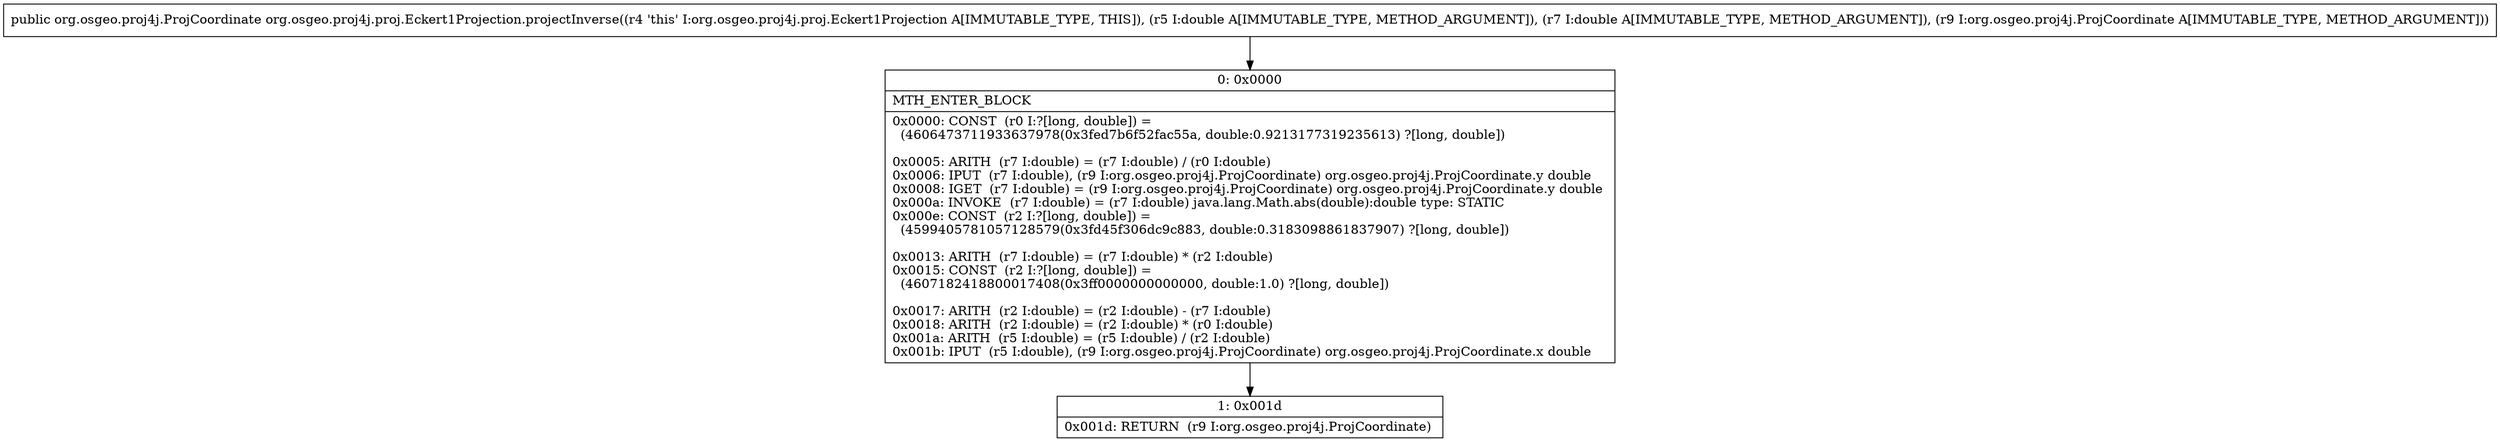 digraph "CFG fororg.osgeo.proj4j.proj.Eckert1Projection.projectInverse(DDLorg\/osgeo\/proj4j\/ProjCoordinate;)Lorg\/osgeo\/proj4j\/ProjCoordinate;" {
Node_0 [shape=record,label="{0\:\ 0x0000|MTH_ENTER_BLOCK\l|0x0000: CONST  (r0 I:?[long, double]) = \l  (4606473711933637978(0x3fed7b6f52fac55a, double:0.9213177319235613) ?[long, double])\l \l0x0005: ARITH  (r7 I:double) = (r7 I:double) \/ (r0 I:double) \l0x0006: IPUT  (r7 I:double), (r9 I:org.osgeo.proj4j.ProjCoordinate) org.osgeo.proj4j.ProjCoordinate.y double \l0x0008: IGET  (r7 I:double) = (r9 I:org.osgeo.proj4j.ProjCoordinate) org.osgeo.proj4j.ProjCoordinate.y double \l0x000a: INVOKE  (r7 I:double) = (r7 I:double) java.lang.Math.abs(double):double type: STATIC \l0x000e: CONST  (r2 I:?[long, double]) = \l  (4599405781057128579(0x3fd45f306dc9c883, double:0.3183098861837907) ?[long, double])\l \l0x0013: ARITH  (r7 I:double) = (r7 I:double) * (r2 I:double) \l0x0015: CONST  (r2 I:?[long, double]) = \l  (4607182418800017408(0x3ff0000000000000, double:1.0) ?[long, double])\l \l0x0017: ARITH  (r2 I:double) = (r2 I:double) \- (r7 I:double) \l0x0018: ARITH  (r2 I:double) = (r2 I:double) * (r0 I:double) \l0x001a: ARITH  (r5 I:double) = (r5 I:double) \/ (r2 I:double) \l0x001b: IPUT  (r5 I:double), (r9 I:org.osgeo.proj4j.ProjCoordinate) org.osgeo.proj4j.ProjCoordinate.x double \l}"];
Node_1 [shape=record,label="{1\:\ 0x001d|0x001d: RETURN  (r9 I:org.osgeo.proj4j.ProjCoordinate) \l}"];
MethodNode[shape=record,label="{public org.osgeo.proj4j.ProjCoordinate org.osgeo.proj4j.proj.Eckert1Projection.projectInverse((r4 'this' I:org.osgeo.proj4j.proj.Eckert1Projection A[IMMUTABLE_TYPE, THIS]), (r5 I:double A[IMMUTABLE_TYPE, METHOD_ARGUMENT]), (r7 I:double A[IMMUTABLE_TYPE, METHOD_ARGUMENT]), (r9 I:org.osgeo.proj4j.ProjCoordinate A[IMMUTABLE_TYPE, METHOD_ARGUMENT])) }"];
MethodNode -> Node_0;
Node_0 -> Node_1;
}

